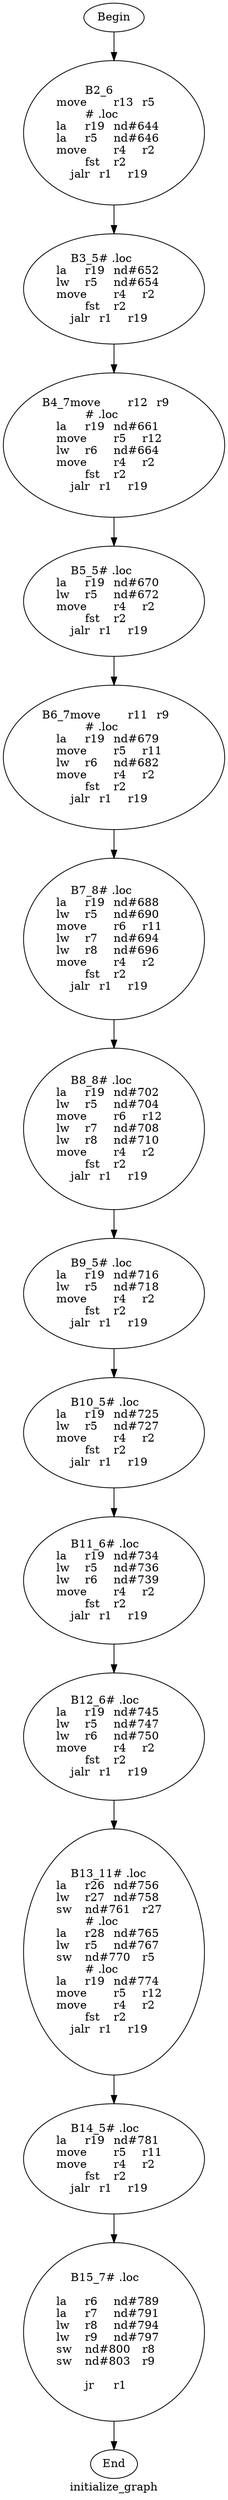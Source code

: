 digraph G{
	label = "initialize_graph"	style = "dashed";
	color = purple;
	Node0 [label = "Begin"];
	Node0 -> {Node2 }
	Node1 [label = "End"];
	Node1 -> {}
	Node2 [label = "B2_6	\nmove	r13	r5	\n# .loc	\nla	r19	nd#644	\nla	r5	nd#646	\nmove	r4	r2	\nfst	r2	\njalr	r1	r19	\n"];
	Node2 -> {Node3 }
	Node3 [label = "B3_5# .loc	\nla	r19	nd#652	\nlw	r5	nd#654	\nmove	r4	r2	\nfst	r2	\njalr	r1	r19	\n"];
	Node3 -> {Node4 }
	Node4 [label = "B4_7move	r12	r9	\n# .loc	\nla	r19	nd#661	\nmove	r5	r12	\nlw	r6	nd#664	\nmove	r4	r2	\nfst	r2	\njalr	r1	r19	\n"];
	Node4 -> {Node5 }
	Node5 [label = "B5_5# .loc	\nla	r19	nd#670	\nlw	r5	nd#672	\nmove	r4	r2	\nfst	r2	\njalr	r1	r19	\n"];
	Node5 -> {Node6 }
	Node6 [label = "B6_7move	r11	r9	\n# .loc	\nla	r19	nd#679	\nmove	r5	r11	\nlw	r6	nd#682	\nmove	r4	r2	\nfst	r2	\njalr	r1	r19	\n"];
	Node6 -> {Node7 }
	Node7 [label = "B7_8# .loc	\nla	r19	nd#688	\nlw	r5	nd#690	\nmove	r6	r11	\nlw	r7	nd#694	\nlw	r8	nd#696	\nmove	r4	r2	\nfst	r2	\njalr	r1	r19	\n"];
	Node7 -> {Node8 }
	Node8 [label = "B8_8# .loc	\nla	r19	nd#702	\nlw	r5	nd#704	\nmove	r6	r12	\nlw	r7	nd#708	\nlw	r8	nd#710	\nmove	r4	r2	\nfst	r2	\njalr	r1	r19	\n"];
	Node8 -> {Node9 }
	Node9 [label = "B9_5# .loc	\nla	r19	nd#716	\nlw	r5	nd#718	\nmove	r4	r2	\nfst	r2	\njalr	r1	r19	\n"];
	Node9 -> {Node10 }
	Node10 [label = "B10_5# .loc	\nla	r19	nd#725	\nlw	r5	nd#727	\nmove	r4	r2	\nfst	r2	\njalr	r1	r19	\n"];
	Node10 -> {Node11 }
	Node11 [label = "B11_6# .loc	\nla	r19	nd#734	\nlw	r5	nd#736	\nlw	r6	nd#739	\nmove	r4	r2	\nfst	r2	\njalr	r1	r19	\n"];
	Node11 -> {Node12 }
	Node12 [label = "B12_6# .loc	\nla	r19	nd#745	\nlw	r5	nd#747	\nlw	r6	nd#750	\nmove	r4	r2	\nfst	r2	\njalr	r1	r19	\n"];
	Node12 -> {Node13 }
	Node13 [label = "B13_11# .loc	\nla	r26	nd#756	\nlw	r27	nd#758	\nsw	nd#761	r27	\n# .loc	\nla	r28	nd#765	\nlw	r5	nd#767	\nsw	nd#770	r5	\n# .loc	\nla	r19	nd#774	\nmove	r5	r12	\nmove	r4	r2	\nfst	r2	\njalr	r1	r19	\n"];
	Node13 -> {Node14 }
	Node14 [label = "B14_5# .loc	\nla	r19	nd#781	\nmove	r5	r11	\nmove	r4	r2	\nfst	r2	\njalr	r1	r19	\n"];
	Node14 -> {Node15 }
	Node15 [label = "B15_7# .loc	\n	\nla	r6	nd#789	\nla	r7	nd#791	\nlw	r8	nd#794	\nlw	r9	nd#797	\nsw	nd#800	r8	\nsw	nd#803	r9	\n	\njr	r1	\n"];
	Node15 -> {Node1 }
}
